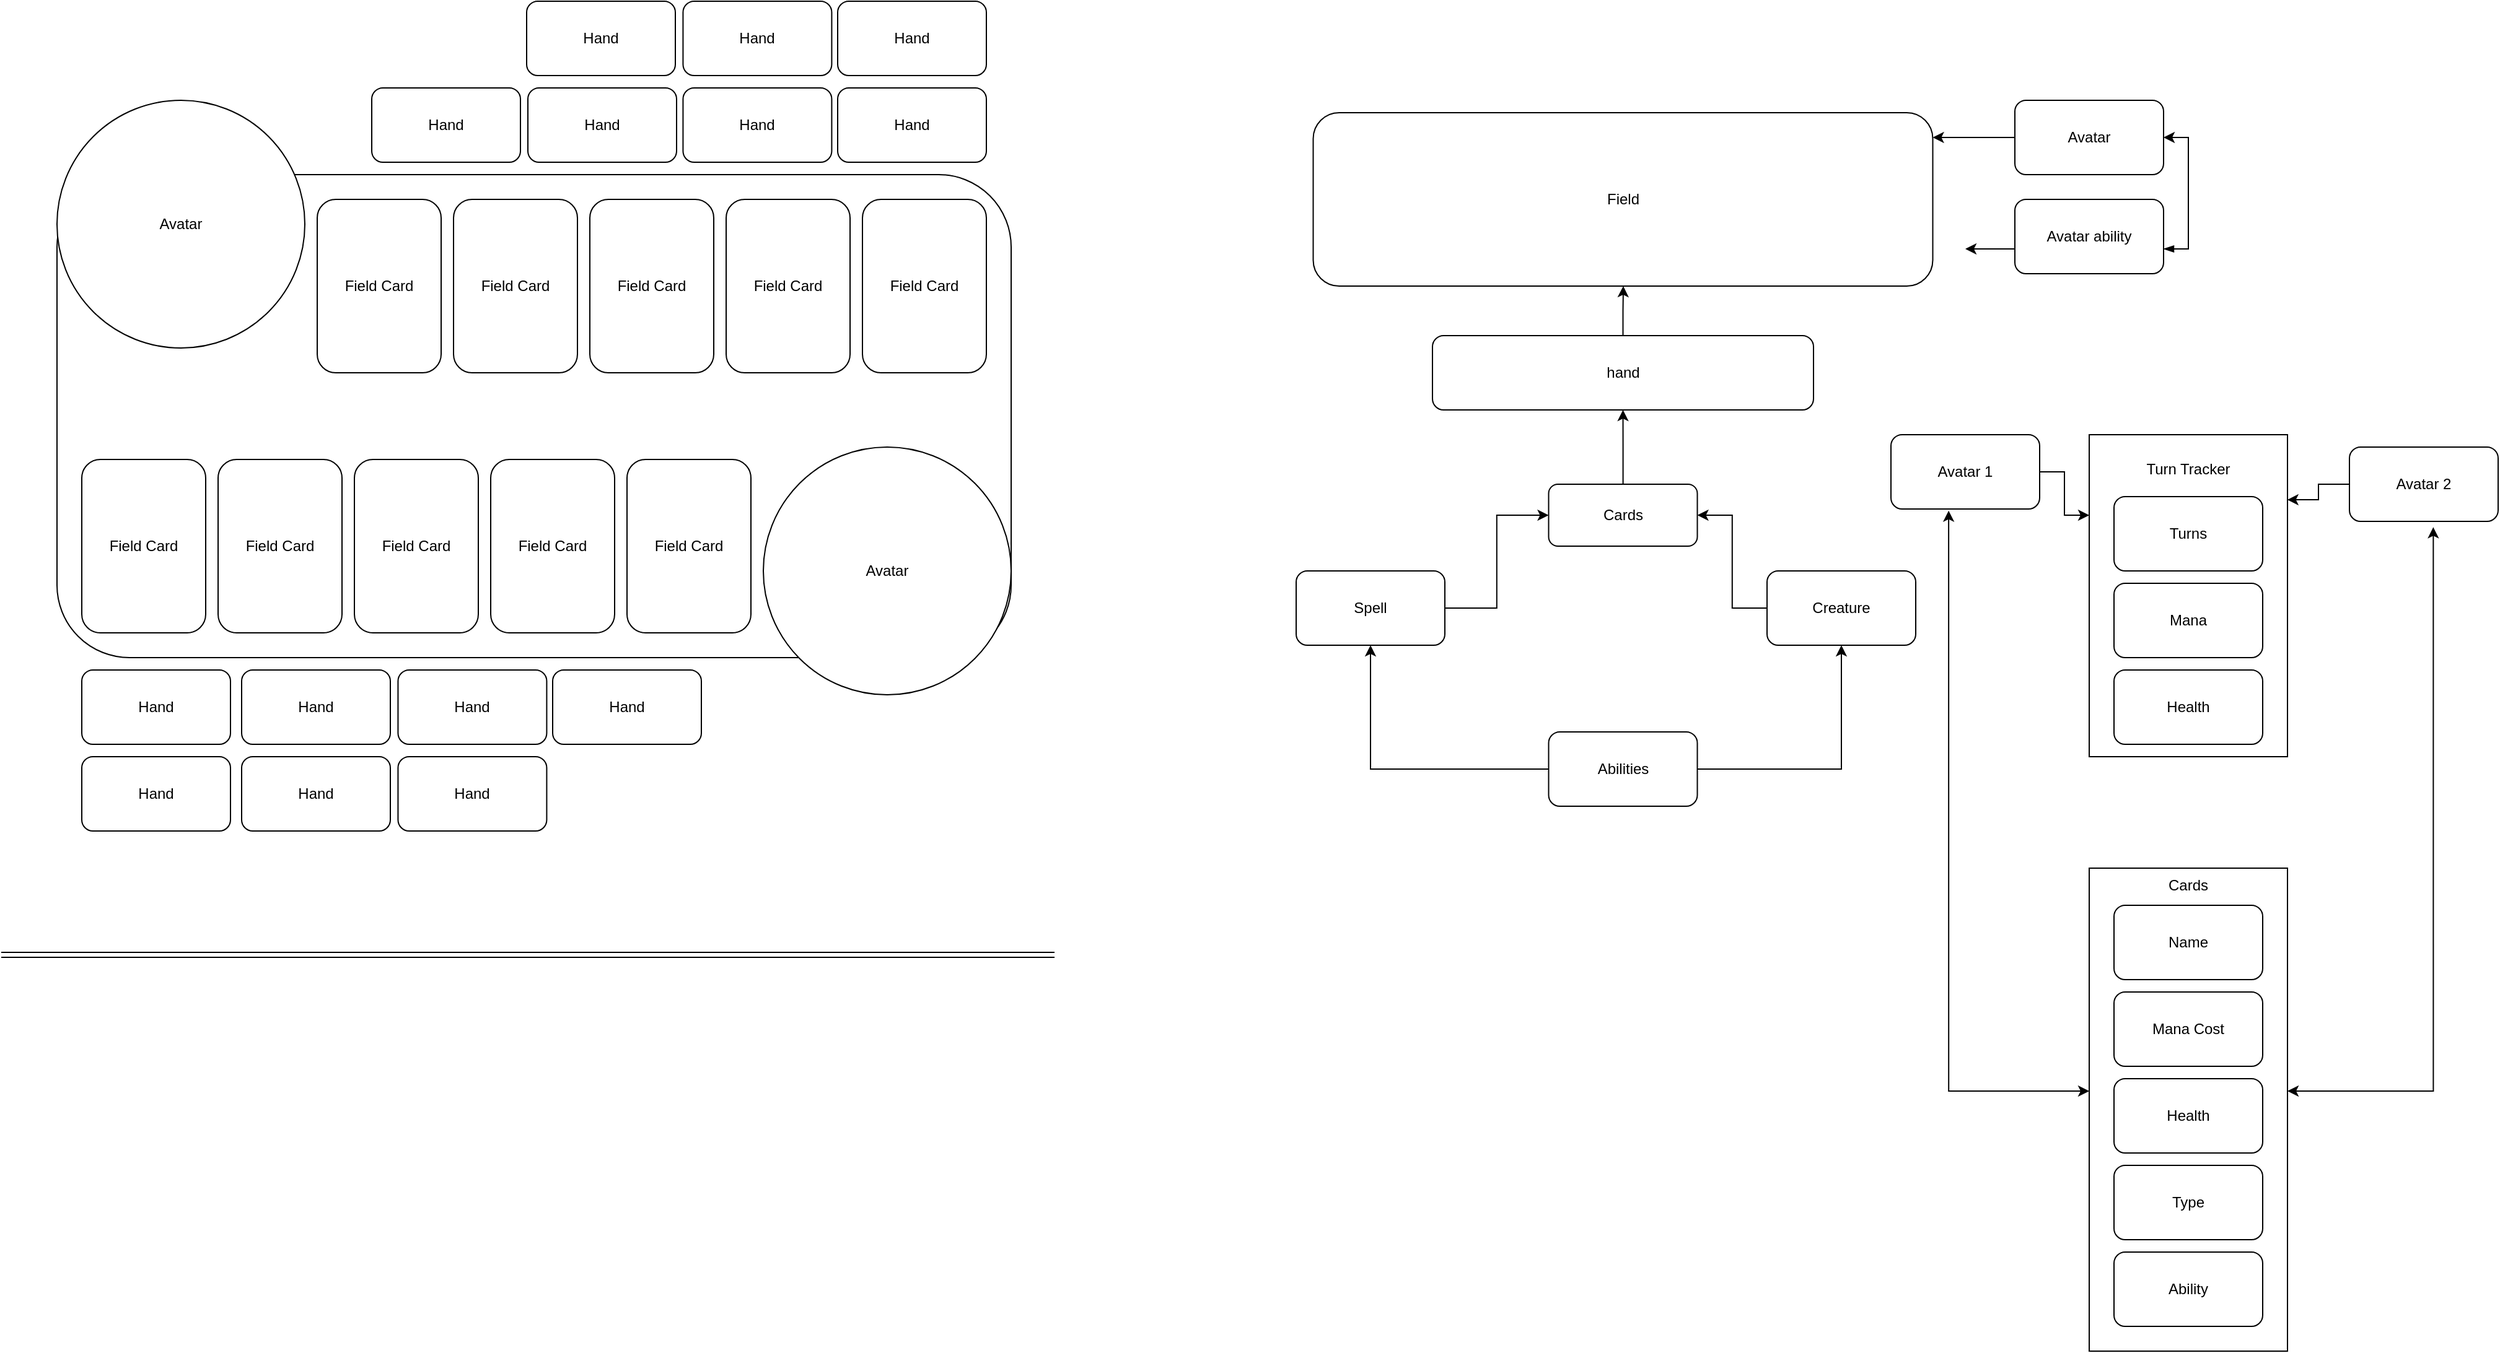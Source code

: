<mxfile version="21.7.5" type="github">
  <diagram name="Page-1" id="iTtlwP_4X3J7MS5wPbKe">
    <mxGraphModel dx="2297" dy="867" grid="1" gridSize="10" guides="1" tooltips="1" connect="1" arrows="1" fold="1" page="1" pageScale="1" pageWidth="1100" pageHeight="850" math="0" shadow="0">
      <root>
        <mxCell id="0" />
        <mxCell id="1" parent="0" />
        <mxCell id="sZXfLMIMeWAwJoiX7Hip-1" value="Hand" style="rounded=1;whiteSpace=wrap;html=1;" parent="1" vertex="1">
          <mxGeometry x="294" y="180" width="120" height="60" as="geometry" />
        </mxCell>
        <mxCell id="sZXfLMIMeWAwJoiX7Hip-2" value="Hand" style="rounded=1;whiteSpace=wrap;html=1;" parent="1" vertex="1">
          <mxGeometry x="419" y="110" width="120" height="60" as="geometry" />
        </mxCell>
        <mxCell id="sZXfLMIMeWAwJoiX7Hip-3" value="" style="rounded=1;whiteSpace=wrap;html=1;" parent="1" vertex="1">
          <mxGeometry x="40" y="250" width="770" height="390" as="geometry" />
        </mxCell>
        <mxCell id="2heQZ_U1DwWw_88zhL2t-1" value="Avatar" style="ellipse;whiteSpace=wrap;html=1;aspect=fixed;" parent="1" vertex="1">
          <mxGeometry x="40" y="190" width="200" height="200" as="geometry" />
        </mxCell>
        <mxCell id="2heQZ_U1DwWw_88zhL2t-2" value="Hand" style="rounded=1;whiteSpace=wrap;html=1;" parent="1" vertex="1">
          <mxGeometry x="670" y="110" width="120" height="60" as="geometry" />
        </mxCell>
        <mxCell id="2heQZ_U1DwWw_88zhL2t-3" value="Hand" style="rounded=1;whiteSpace=wrap;html=1;" parent="1" vertex="1">
          <mxGeometry x="545.21" y="110" width="120" height="60" as="geometry" />
        </mxCell>
        <mxCell id="2heQZ_U1DwWw_88zhL2t-4" value="Hand" style="rounded=1;whiteSpace=wrap;html=1;" parent="1" vertex="1">
          <mxGeometry x="670" y="180" width="120" height="60" as="geometry" />
        </mxCell>
        <mxCell id="2heQZ_U1DwWw_88zhL2t-5" value="Avatar" style="ellipse;whiteSpace=wrap;html=1;aspect=fixed;" parent="1" vertex="1">
          <mxGeometry x="610" y="470" width="200" height="200" as="geometry" />
        </mxCell>
        <mxCell id="2heQZ_U1DwWw_88zhL2t-7" value="Hand" style="rounded=1;whiteSpace=wrap;html=1;" parent="1" vertex="1">
          <mxGeometry x="189" y="650" width="120" height="60" as="geometry" />
        </mxCell>
        <mxCell id="2heQZ_U1DwWw_88zhL2t-8" value="Hand" style="rounded=1;whiteSpace=wrap;html=1;" parent="1" vertex="1">
          <mxGeometry x="440" y="650" width="120" height="60" as="geometry" />
        </mxCell>
        <mxCell id="2heQZ_U1DwWw_88zhL2t-9" value="Hand" style="rounded=1;whiteSpace=wrap;html=1;" parent="1" vertex="1">
          <mxGeometry x="315.21" y="650" width="120" height="60" as="geometry" />
        </mxCell>
        <mxCell id="2heQZ_U1DwWw_88zhL2t-10" value="Hand" style="rounded=1;whiteSpace=wrap;html=1;" parent="1" vertex="1">
          <mxGeometry x="60" y="720" width="120" height="60" as="geometry" />
        </mxCell>
        <mxCell id="2heQZ_U1DwWw_88zhL2t-11" value="Field Card" style="rounded=1;whiteSpace=wrap;html=1;" parent="1" vertex="1">
          <mxGeometry x="60" y="480" width="100" height="140" as="geometry" />
        </mxCell>
        <mxCell id="2heQZ_U1DwWw_88zhL2t-12" value="Field Card" style="rounded=1;whiteSpace=wrap;html=1;" parent="1" vertex="1">
          <mxGeometry x="170" y="480" width="100" height="140" as="geometry" />
        </mxCell>
        <mxCell id="2heQZ_U1DwWw_88zhL2t-14" value="Field Card" style="rounded=1;whiteSpace=wrap;html=1;" parent="1" vertex="1">
          <mxGeometry x="280" y="480" width="100" height="140" as="geometry" />
        </mxCell>
        <mxCell id="2heQZ_U1DwWw_88zhL2t-15" value="Field Card" style="rounded=1;whiteSpace=wrap;html=1;" parent="1" vertex="1">
          <mxGeometry x="500" y="480" width="100" height="140" as="geometry" />
        </mxCell>
        <mxCell id="2heQZ_U1DwWw_88zhL2t-20" value="Field&lt;br&gt;" style="rounded=1;whiteSpace=wrap;html=1;" parent="1" vertex="1">
          <mxGeometry x="1053.75" y="200" width="500" height="140" as="geometry" />
        </mxCell>
        <mxCell id="2heQZ_U1DwWw_88zhL2t-52" style="edgeStyle=orthogonalEdgeStyle;rounded=0;orthogonalLoop=1;jettySize=auto;html=1;entryX=0;entryY=0.5;entryDx=0;entryDy=0;" parent="1" source="2heQZ_U1DwWw_88zhL2t-21" target="43PMhwvk5TLssQWaSolF-15" edge="1">
          <mxGeometry relative="1" as="geometry">
            <mxPoint x="1200" y="520" as="targetPoint" />
          </mxGeometry>
        </mxCell>
        <mxCell id="2heQZ_U1DwWw_88zhL2t-21" value="Spell" style="rounded=1;whiteSpace=wrap;html=1;" parent="1" vertex="1">
          <mxGeometry x="1040" y="570" width="120" height="60" as="geometry" />
        </mxCell>
        <mxCell id="2heQZ_U1DwWw_88zhL2t-53" style="edgeStyle=orthogonalEdgeStyle;rounded=0;orthogonalLoop=1;jettySize=auto;html=1;entryX=1;entryY=0.5;entryDx=0;entryDy=0;" parent="1" source="2heQZ_U1DwWw_88zhL2t-22" target="43PMhwvk5TLssQWaSolF-15" edge="1">
          <mxGeometry relative="1" as="geometry" />
        </mxCell>
        <mxCell id="2heQZ_U1DwWw_88zhL2t-22" value="Creature" style="rounded=1;whiteSpace=wrap;html=1;" parent="1" vertex="1">
          <mxGeometry x="1420" y="570" width="120" height="60" as="geometry" />
        </mxCell>
        <mxCell id="2heQZ_U1DwWw_88zhL2t-60" style="edgeStyle=orthogonalEdgeStyle;rounded=0;orthogonalLoop=1;jettySize=auto;html=1;" parent="1" source="2heQZ_U1DwWw_88zhL2t-23" target="2heQZ_U1DwWw_88zhL2t-20" edge="1">
          <mxGeometry relative="1" as="geometry">
            <Array as="points">
              <mxPoint x="1705" y="200" />
              <mxPoint x="1705" y="220" />
            </Array>
          </mxGeometry>
        </mxCell>
        <mxCell id="2heQZ_U1DwWw_88zhL2t-23" value="Avatar" style="rounded=1;whiteSpace=wrap;html=1;" parent="1" vertex="1">
          <mxGeometry x="1620" y="190" width="120" height="60" as="geometry" />
        </mxCell>
        <mxCell id="43PMhwvk5TLssQWaSolF-9" style="edgeStyle=orthogonalEdgeStyle;rounded=0;orthogonalLoop=1;jettySize=auto;html=1;entryX=1;entryY=0.5;entryDx=0;entryDy=0;startArrow=blockThin;startFill=1;" parent="1" source="2heQZ_U1DwWw_88zhL2t-28" target="2heQZ_U1DwWw_88zhL2t-23" edge="1">
          <mxGeometry relative="1" as="geometry">
            <Array as="points">
              <mxPoint x="1760" y="310" />
              <mxPoint x="1760" y="220" />
            </Array>
          </mxGeometry>
        </mxCell>
        <mxCell id="2heQZ_U1DwWw_88zhL2t-28" value="Avatar ability" style="rounded=1;whiteSpace=wrap;html=1;" parent="1" vertex="1">
          <mxGeometry x="1620" y="270" width="120" height="60" as="geometry" />
        </mxCell>
        <mxCell id="2heQZ_U1DwWw_88zhL2t-41" value="Hand" style="rounded=1;whiteSpace=wrap;html=1;" parent="1" vertex="1">
          <mxGeometry x="60" y="650" width="120" height="60" as="geometry" />
        </mxCell>
        <mxCell id="2heQZ_U1DwWw_88zhL2t-47" value="Hand" style="rounded=1;whiteSpace=wrap;html=1;" parent="1" vertex="1">
          <mxGeometry x="189" y="720" width="120" height="60" as="geometry" />
        </mxCell>
        <mxCell id="2heQZ_U1DwWw_88zhL2t-48" value="Hand" style="rounded=1;whiteSpace=wrap;html=1;" parent="1" vertex="1">
          <mxGeometry x="315.21" y="720" width="120" height="60" as="geometry" />
        </mxCell>
        <mxCell id="2heQZ_U1DwWw_88zhL2t-54" style="edgeStyle=orthogonalEdgeStyle;rounded=0;orthogonalLoop=1;jettySize=auto;html=1;" parent="1" source="2heQZ_U1DwWw_88zhL2t-49" edge="1">
          <mxGeometry relative="1" as="geometry">
            <mxPoint x="1304" y="340" as="targetPoint" />
          </mxGeometry>
        </mxCell>
        <mxCell id="2heQZ_U1DwWw_88zhL2t-49" value="hand" style="rounded=1;whiteSpace=wrap;html=1;" parent="1" vertex="1">
          <mxGeometry x="1150" y="380" width="307.5" height="60" as="geometry" />
        </mxCell>
        <mxCell id="2heQZ_U1DwWw_88zhL2t-55" style="edgeStyle=orthogonalEdgeStyle;rounded=0;orthogonalLoop=1;jettySize=auto;html=1;exitX=0;exitY=0.5;exitDx=0;exitDy=0;" parent="1" source="2heQZ_U1DwWw_88zhL2t-28" edge="1">
          <mxGeometry relative="1" as="geometry">
            <mxPoint x="1710" y="302.5" as="sourcePoint" />
            <Array as="points">
              <mxPoint x="1580" y="310" />
            </Array>
            <mxPoint x="1580" y="310" as="targetPoint" />
          </mxGeometry>
        </mxCell>
        <mxCell id="2heQZ_U1DwWw_88zhL2t-56" value="" style="shape=link;html=1;rounded=0;" parent="1" edge="1">
          <mxGeometry width="100" relative="1" as="geometry">
            <mxPoint x="-5" y="880" as="sourcePoint" />
            <mxPoint x="845" y="880" as="targetPoint" />
          </mxGeometry>
        </mxCell>
        <mxCell id="43PMhwvk5TLssQWaSolF-1" value="Hand" style="rounded=1;whiteSpace=wrap;html=1;" parent="1" vertex="1">
          <mxGeometry x="545.21" y="180" width="120" height="60" as="geometry" />
        </mxCell>
        <mxCell id="43PMhwvk5TLssQWaSolF-2" value="Hand" style="rounded=1;whiteSpace=wrap;html=1;" parent="1" vertex="1">
          <mxGeometry x="420" y="180" width="120" height="60" as="geometry" />
        </mxCell>
        <mxCell id="43PMhwvk5TLssQWaSolF-3" value="Field Card" style="rounded=1;whiteSpace=wrap;html=1;" parent="1" vertex="1">
          <mxGeometry x="390" y="480" width="100" height="140" as="geometry" />
        </mxCell>
        <mxCell id="43PMhwvk5TLssQWaSolF-4" value="Field Card" style="rounded=1;whiteSpace=wrap;html=1;" parent="1" vertex="1">
          <mxGeometry x="250" y="270" width="100" height="140" as="geometry" />
        </mxCell>
        <mxCell id="43PMhwvk5TLssQWaSolF-5" value="Field Card" style="rounded=1;whiteSpace=wrap;html=1;" parent="1" vertex="1">
          <mxGeometry x="360.0" y="270" width="100" height="140" as="geometry" />
        </mxCell>
        <mxCell id="43PMhwvk5TLssQWaSolF-23" value="&lt;br&gt;Turn Tracker" style="rounded=0;whiteSpace=wrap;html=1;align=center;horizontal=1;verticalAlign=top;" parent="1" vertex="1">
          <mxGeometry x="1680" y="460" width="160" height="260" as="geometry" />
        </mxCell>
        <mxCell id="43PMhwvk5TLssQWaSolF-6" value="Field Card" style="rounded=1;whiteSpace=wrap;html=1;" parent="1" vertex="1">
          <mxGeometry x="470.0" y="270" width="100" height="140" as="geometry" />
        </mxCell>
        <mxCell id="43PMhwvk5TLssQWaSolF-7" value="Field Card" style="rounded=1;whiteSpace=wrap;html=1;" parent="1" vertex="1">
          <mxGeometry x="690" y="270" width="100" height="140" as="geometry" />
        </mxCell>
        <mxCell id="43PMhwvk5TLssQWaSolF-8" value="Field Card" style="rounded=1;whiteSpace=wrap;html=1;" parent="1" vertex="1">
          <mxGeometry x="580" y="270" width="100" height="140" as="geometry" />
        </mxCell>
        <mxCell id="43PMhwvk5TLssQWaSolF-11" value="Turns" style="rounded=1;whiteSpace=wrap;html=1;" parent="1" vertex="1">
          <mxGeometry x="1700" y="510" width="120" height="60" as="geometry" />
        </mxCell>
        <mxCell id="43PMhwvk5TLssQWaSolF-12" value="Mana" style="rounded=1;whiteSpace=wrap;html=1;" parent="1" vertex="1">
          <mxGeometry x="1700" y="580" width="120" height="60" as="geometry" />
        </mxCell>
        <mxCell id="43PMhwvk5TLssQWaSolF-13" value="Health" style="rounded=1;whiteSpace=wrap;html=1;" parent="1" vertex="1">
          <mxGeometry x="1700" y="650" width="120" height="60" as="geometry" />
        </mxCell>
        <mxCell id="hoMM_d15q7qSX8gai7jQ-4" style="edgeStyle=orthogonalEdgeStyle;rounded=0;orthogonalLoop=1;jettySize=auto;html=1;" edge="1" parent="1" source="43PMhwvk5TLssQWaSolF-14" target="2heQZ_U1DwWw_88zhL2t-22">
          <mxGeometry relative="1" as="geometry" />
        </mxCell>
        <mxCell id="hoMM_d15q7qSX8gai7jQ-5" style="edgeStyle=orthogonalEdgeStyle;rounded=0;orthogonalLoop=1;jettySize=auto;html=1;" edge="1" parent="1" source="43PMhwvk5TLssQWaSolF-14" target="2heQZ_U1DwWw_88zhL2t-21">
          <mxGeometry relative="1" as="geometry" />
        </mxCell>
        <mxCell id="43PMhwvk5TLssQWaSolF-14" value="Abilities" style="rounded=1;whiteSpace=wrap;html=1;" parent="1" vertex="1">
          <mxGeometry x="1243.75" y="700" width="120" height="60" as="geometry" />
        </mxCell>
        <mxCell id="hoMM_d15q7qSX8gai7jQ-2" style="edgeStyle=orthogonalEdgeStyle;rounded=0;orthogonalLoop=1;jettySize=auto;html=1;" edge="1" parent="1" source="43PMhwvk5TLssQWaSolF-15" target="2heQZ_U1DwWw_88zhL2t-49">
          <mxGeometry relative="1" as="geometry" />
        </mxCell>
        <mxCell id="43PMhwvk5TLssQWaSolF-15" value="Cards" style="rounded=1;whiteSpace=wrap;html=1;" parent="1" vertex="1">
          <mxGeometry x="1243.75" y="500" width="120" height="50" as="geometry" />
        </mxCell>
        <mxCell id="43PMhwvk5TLssQWaSolF-33" style="edgeStyle=orthogonalEdgeStyle;rounded=0;orthogonalLoop=1;jettySize=auto;html=1;entryX=0;entryY=0.25;entryDx=0;entryDy=0;" parent="1" source="43PMhwvk5TLssQWaSolF-31" target="43PMhwvk5TLssQWaSolF-23" edge="1">
          <mxGeometry relative="1" as="geometry" />
        </mxCell>
        <mxCell id="43PMhwvk5TLssQWaSolF-31" value="Avatar 1" style="rounded=1;whiteSpace=wrap;html=1;" parent="1" vertex="1">
          <mxGeometry x="1520" y="460" width="120" height="60" as="geometry" />
        </mxCell>
        <mxCell id="43PMhwvk5TLssQWaSolF-34" style="edgeStyle=orthogonalEdgeStyle;rounded=0;orthogonalLoop=1;jettySize=auto;html=1;entryX=0.999;entryY=0.202;entryDx=0;entryDy=0;entryPerimeter=0;" parent="1" source="43PMhwvk5TLssQWaSolF-32" target="43PMhwvk5TLssQWaSolF-23" edge="1">
          <mxGeometry relative="1" as="geometry" />
        </mxCell>
        <mxCell id="43PMhwvk5TLssQWaSolF-32" value="Avatar 2" style="rounded=1;whiteSpace=wrap;html=1;" parent="1" vertex="1">
          <mxGeometry x="1890" y="470" width="120" height="60" as="geometry" />
        </mxCell>
        <mxCell id="43PMhwvk5TLssQWaSolF-39" style="edgeStyle=orthogonalEdgeStyle;rounded=0;orthogonalLoop=1;jettySize=auto;html=1;entryX=0.388;entryY=1.022;entryDx=0;entryDy=0;entryPerimeter=0;startArrow=classic;startFill=1;" parent="1" source="43PMhwvk5TLssQWaSolF-38" target="43PMhwvk5TLssQWaSolF-31" edge="1">
          <mxGeometry relative="1" as="geometry">
            <Array as="points">
              <mxPoint x="1567" y="990" />
            </Array>
          </mxGeometry>
        </mxCell>
        <mxCell id="43PMhwvk5TLssQWaSolF-40" style="edgeStyle=orthogonalEdgeStyle;rounded=0;orthogonalLoop=1;jettySize=auto;html=1;entryX=0.564;entryY=1.078;entryDx=0;entryDy=0;entryPerimeter=0;startArrow=classic;startFill=1;" parent="1" source="43PMhwvk5TLssQWaSolF-38" target="43PMhwvk5TLssQWaSolF-32" edge="1">
          <mxGeometry relative="1" as="geometry">
            <Array as="points">
              <mxPoint x="1958" y="990" />
            </Array>
          </mxGeometry>
        </mxCell>
        <mxCell id="43PMhwvk5TLssQWaSolF-46" value="" style="group" parent="1" vertex="1" connectable="0">
          <mxGeometry x="1680" y="810" width="160" height="390" as="geometry" />
        </mxCell>
        <mxCell id="43PMhwvk5TLssQWaSolF-38" value="Cards" style="rounded=0;whiteSpace=wrap;html=1;align=center;horizontal=1;verticalAlign=top;" parent="43PMhwvk5TLssQWaSolF-46" vertex="1">
          <mxGeometry width="160" height="390" as="geometry" />
        </mxCell>
        <mxCell id="43PMhwvk5TLssQWaSolF-41" value="Name" style="rounded=1;whiteSpace=wrap;html=1;" parent="43PMhwvk5TLssQWaSolF-46" vertex="1">
          <mxGeometry x="20" y="30" width="120" height="60" as="geometry" />
        </mxCell>
        <mxCell id="43PMhwvk5TLssQWaSolF-42" value="Mana Cost" style="rounded=1;whiteSpace=wrap;html=1;" parent="43PMhwvk5TLssQWaSolF-46" vertex="1">
          <mxGeometry x="20" y="100" width="120" height="60" as="geometry" />
        </mxCell>
        <mxCell id="43PMhwvk5TLssQWaSolF-43" value="Health" style="rounded=1;whiteSpace=wrap;html=1;" parent="43PMhwvk5TLssQWaSolF-46" vertex="1">
          <mxGeometry x="20" y="170" width="120" height="60" as="geometry" />
        </mxCell>
        <mxCell id="43PMhwvk5TLssQWaSolF-44" value="Type" style="rounded=1;whiteSpace=wrap;html=1;" parent="43PMhwvk5TLssQWaSolF-46" vertex="1">
          <mxGeometry x="20" y="240" width="120" height="60" as="geometry" />
        </mxCell>
        <mxCell id="43PMhwvk5TLssQWaSolF-45" value="Ability" style="rounded=1;whiteSpace=wrap;html=1;" parent="43PMhwvk5TLssQWaSolF-46" vertex="1">
          <mxGeometry x="20" y="310" width="120" height="60" as="geometry" />
        </mxCell>
      </root>
    </mxGraphModel>
  </diagram>
</mxfile>
